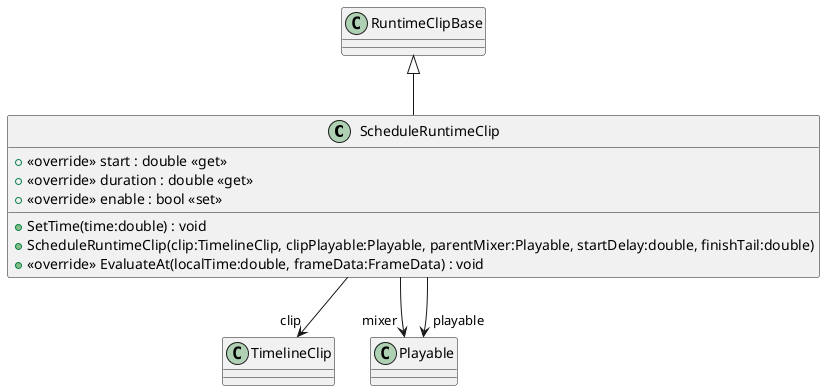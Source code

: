 @startuml
class ScheduleRuntimeClip {
    + <<override>> start : double <<get>>
    + <<override>> duration : double <<get>>
    + SetTime(time:double) : void
    + ScheduleRuntimeClip(clip:TimelineClip, clipPlayable:Playable, parentMixer:Playable, startDelay:double, finishTail:double)
    + <<override>> enable : bool <<set>>
    + <<override>> EvaluateAt(localTime:double, frameData:FrameData) : void
}
RuntimeClipBase <|-- ScheduleRuntimeClip
ScheduleRuntimeClip --> "clip" TimelineClip
ScheduleRuntimeClip --> "mixer" Playable
ScheduleRuntimeClip --> "playable" Playable
@enduml
